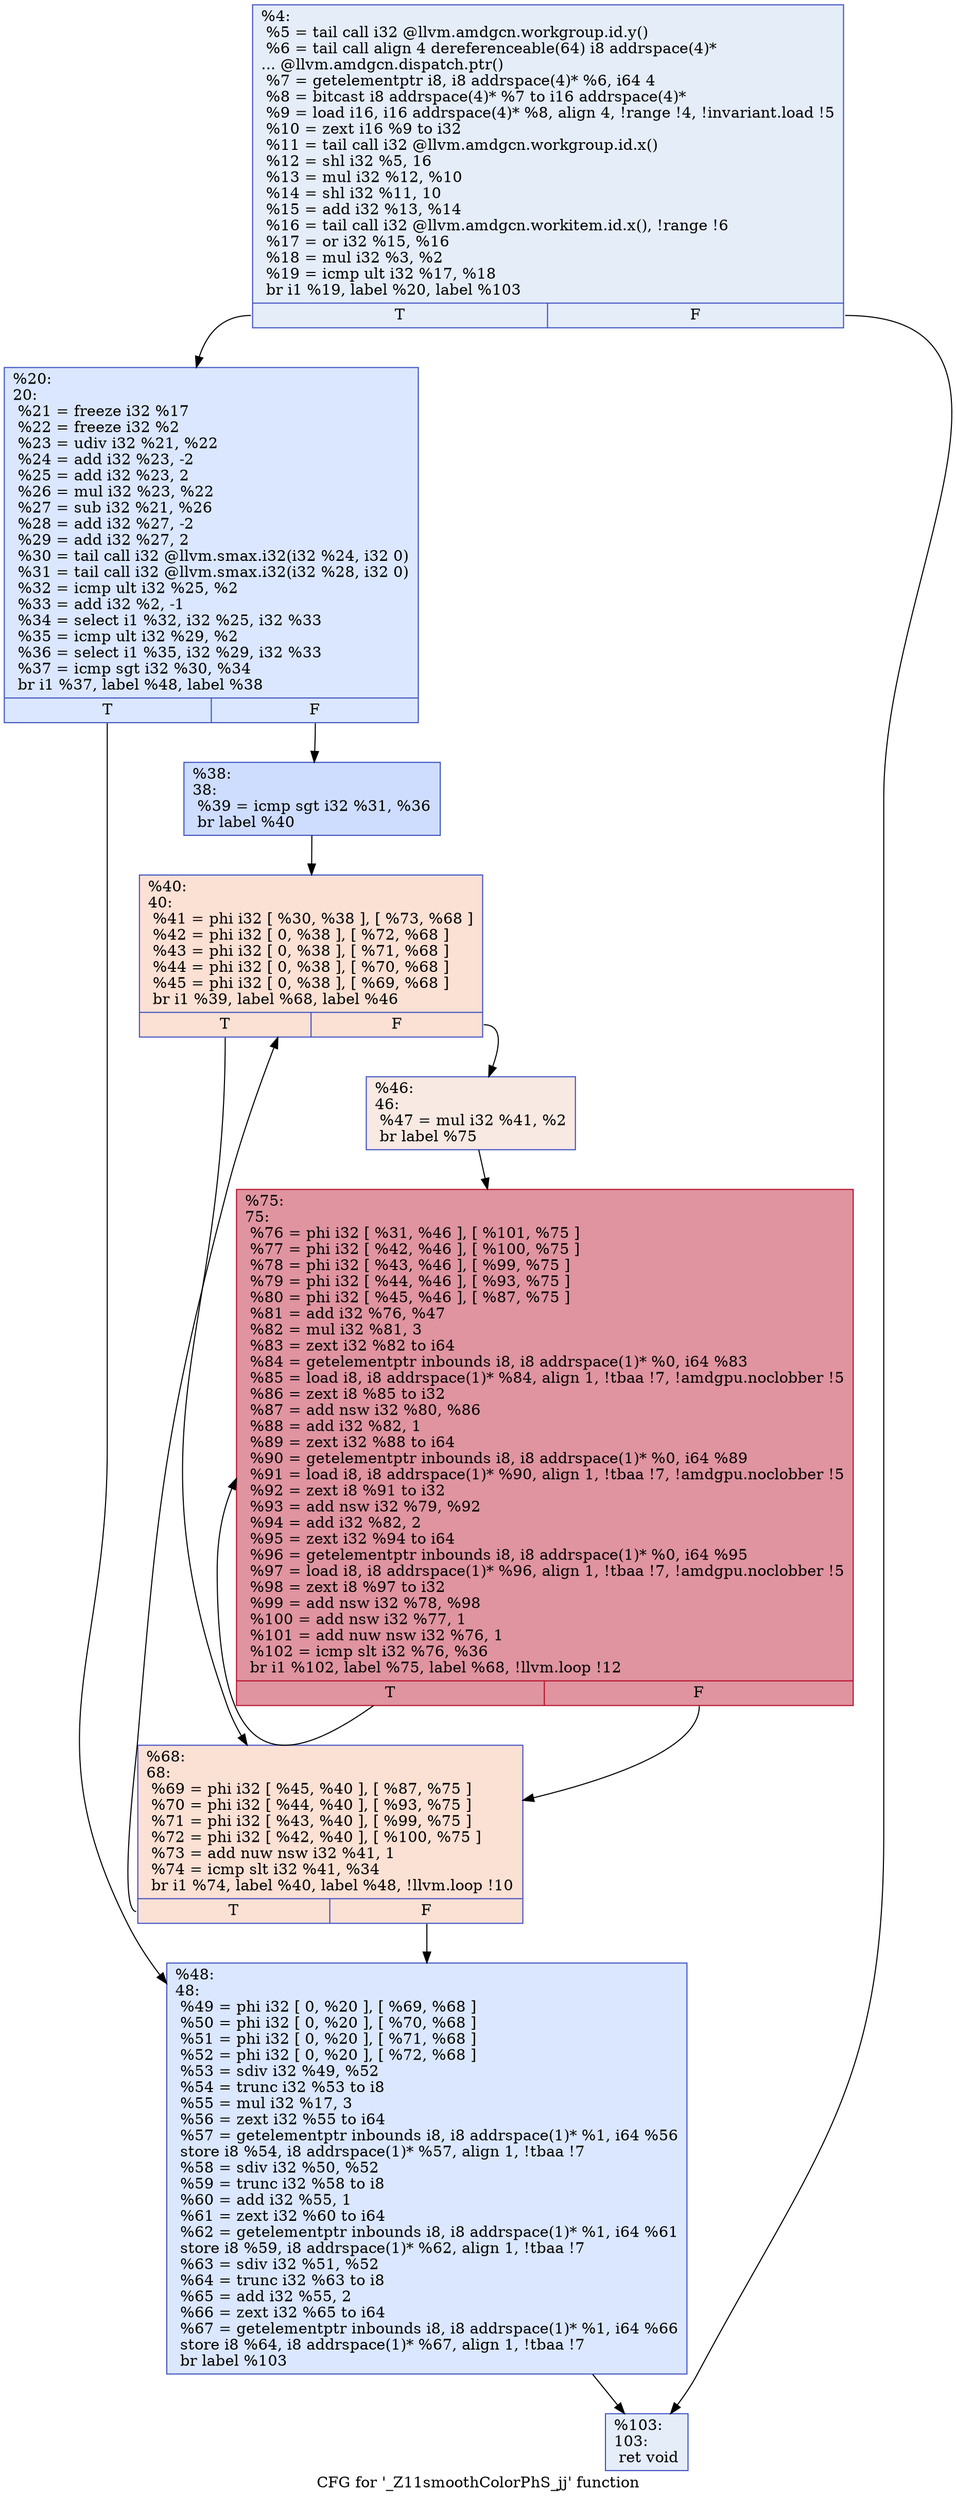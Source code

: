 digraph "CFG for '_Z11smoothColorPhS_jj' function" {
	label="CFG for '_Z11smoothColorPhS_jj' function";

	Node0x55baed0 [shape=record,color="#3d50c3ff", style=filled, fillcolor="#c5d6f270",label="{%4:\l  %5 = tail call i32 @llvm.amdgcn.workgroup.id.y()\l  %6 = tail call align 4 dereferenceable(64) i8 addrspace(4)*\l... @llvm.amdgcn.dispatch.ptr()\l  %7 = getelementptr i8, i8 addrspace(4)* %6, i64 4\l  %8 = bitcast i8 addrspace(4)* %7 to i16 addrspace(4)*\l  %9 = load i16, i16 addrspace(4)* %8, align 4, !range !4, !invariant.load !5\l  %10 = zext i16 %9 to i32\l  %11 = tail call i32 @llvm.amdgcn.workgroup.id.x()\l  %12 = shl i32 %5, 16\l  %13 = mul i32 %12, %10\l  %14 = shl i32 %11, 10\l  %15 = add i32 %13, %14\l  %16 = tail call i32 @llvm.amdgcn.workitem.id.x(), !range !6\l  %17 = or i32 %15, %16\l  %18 = mul i32 %3, %2\l  %19 = icmp ult i32 %17, %18\l  br i1 %19, label %20, label %103\l|{<s0>T|<s1>F}}"];
	Node0x55baed0:s0 -> Node0x55bd310;
	Node0x55baed0:s1 -> Node0x55bd3a0;
	Node0x55bd310 [shape=record,color="#3d50c3ff", style=filled, fillcolor="#abc8fd70",label="{%20:\l20:                                               \l  %21 = freeze i32 %17\l  %22 = freeze i32 %2\l  %23 = udiv i32 %21, %22\l  %24 = add i32 %23, -2\l  %25 = add i32 %23, 2\l  %26 = mul i32 %23, %22\l  %27 = sub i32 %21, %26\l  %28 = add i32 %27, -2\l  %29 = add i32 %27, 2\l  %30 = tail call i32 @llvm.smax.i32(i32 %24, i32 0)\l  %31 = tail call i32 @llvm.smax.i32(i32 %28, i32 0)\l  %32 = icmp ult i32 %25, %2\l  %33 = add i32 %2, -1\l  %34 = select i1 %32, i32 %25, i32 %33\l  %35 = icmp ult i32 %29, %2\l  %36 = select i1 %35, i32 %29, i32 %33\l  %37 = icmp sgt i32 %30, %34\l  br i1 %37, label %48, label %38\l|{<s0>T|<s1>F}}"];
	Node0x55bd310:s0 -> Node0x55bd170;
	Node0x55bd310:s1 -> Node0x55be2b0;
	Node0x55be2b0 [shape=record,color="#3d50c3ff", style=filled, fillcolor="#8fb1fe70",label="{%38:\l38:                                               \l  %39 = icmp sgt i32 %31, %36\l  br label %40\l}"];
	Node0x55be2b0 -> Node0x55be480;
	Node0x55be480 [shape=record,color="#3d50c3ff", style=filled, fillcolor="#f7b99e70",label="{%40:\l40:                                               \l  %41 = phi i32 [ %30, %38 ], [ %73, %68 ]\l  %42 = phi i32 [ 0, %38 ], [ %72, %68 ]\l  %43 = phi i32 [ 0, %38 ], [ %71, %68 ]\l  %44 = phi i32 [ 0, %38 ], [ %70, %68 ]\l  %45 = phi i32 [ 0, %38 ], [ %69, %68 ]\l  br i1 %39, label %68, label %46\l|{<s0>T|<s1>F}}"];
	Node0x55be480:s0 -> Node0x55be540;
	Node0x55be480:s1 -> Node0x55beb00;
	Node0x55beb00 [shape=record,color="#3d50c3ff", style=filled, fillcolor="#efcebd70",label="{%46:\l46:                                               \l  %47 = mul i32 %41, %2\l  br label %75\l}"];
	Node0x55beb00 -> Node0x55becd0;
	Node0x55bd170 [shape=record,color="#3d50c3ff", style=filled, fillcolor="#abc8fd70",label="{%48:\l48:                                               \l  %49 = phi i32 [ 0, %20 ], [ %69, %68 ]\l  %50 = phi i32 [ 0, %20 ], [ %70, %68 ]\l  %51 = phi i32 [ 0, %20 ], [ %71, %68 ]\l  %52 = phi i32 [ 0, %20 ], [ %72, %68 ]\l  %53 = sdiv i32 %49, %52\l  %54 = trunc i32 %53 to i8\l  %55 = mul i32 %17, 3\l  %56 = zext i32 %55 to i64\l  %57 = getelementptr inbounds i8, i8 addrspace(1)* %1, i64 %56\l  store i8 %54, i8 addrspace(1)* %57, align 1, !tbaa !7\l  %58 = sdiv i32 %50, %52\l  %59 = trunc i32 %58 to i8\l  %60 = add i32 %55, 1\l  %61 = zext i32 %60 to i64\l  %62 = getelementptr inbounds i8, i8 addrspace(1)* %1, i64 %61\l  store i8 %59, i8 addrspace(1)* %62, align 1, !tbaa !7\l  %63 = sdiv i32 %51, %52\l  %64 = trunc i32 %63 to i8\l  %65 = add i32 %55, 2\l  %66 = zext i32 %65 to i64\l  %67 = getelementptr inbounds i8, i8 addrspace(1)* %1, i64 %66\l  store i8 %64, i8 addrspace(1)* %67, align 1, !tbaa !7\l  br label %103\l}"];
	Node0x55bd170 -> Node0x55bd3a0;
	Node0x55be540 [shape=record,color="#3d50c3ff", style=filled, fillcolor="#f7b99e70",label="{%68:\l68:                                               \l  %69 = phi i32 [ %45, %40 ], [ %87, %75 ]\l  %70 = phi i32 [ %44, %40 ], [ %93, %75 ]\l  %71 = phi i32 [ %43, %40 ], [ %99, %75 ]\l  %72 = phi i32 [ %42, %40 ], [ %100, %75 ]\l  %73 = add nuw nsw i32 %41, 1\l  %74 = icmp slt i32 %41, %34\l  br i1 %74, label %40, label %48, !llvm.loop !10\l|{<s0>T|<s1>F}}"];
	Node0x55be540:s0 -> Node0x55be480;
	Node0x55be540:s1 -> Node0x55bd170;
	Node0x55becd0 [shape=record,color="#b70d28ff", style=filled, fillcolor="#b70d2870",label="{%75:\l75:                                               \l  %76 = phi i32 [ %31, %46 ], [ %101, %75 ]\l  %77 = phi i32 [ %42, %46 ], [ %100, %75 ]\l  %78 = phi i32 [ %43, %46 ], [ %99, %75 ]\l  %79 = phi i32 [ %44, %46 ], [ %93, %75 ]\l  %80 = phi i32 [ %45, %46 ], [ %87, %75 ]\l  %81 = add i32 %76, %47\l  %82 = mul i32 %81, 3\l  %83 = zext i32 %82 to i64\l  %84 = getelementptr inbounds i8, i8 addrspace(1)* %0, i64 %83\l  %85 = load i8, i8 addrspace(1)* %84, align 1, !tbaa !7, !amdgpu.noclobber !5\l  %86 = zext i8 %85 to i32\l  %87 = add nsw i32 %80, %86\l  %88 = add i32 %82, 1\l  %89 = zext i32 %88 to i64\l  %90 = getelementptr inbounds i8, i8 addrspace(1)* %0, i64 %89\l  %91 = load i8, i8 addrspace(1)* %90, align 1, !tbaa !7, !amdgpu.noclobber !5\l  %92 = zext i8 %91 to i32\l  %93 = add nsw i32 %79, %92\l  %94 = add i32 %82, 2\l  %95 = zext i32 %94 to i64\l  %96 = getelementptr inbounds i8, i8 addrspace(1)* %0, i64 %95\l  %97 = load i8, i8 addrspace(1)* %96, align 1, !tbaa !7, !amdgpu.noclobber !5\l  %98 = zext i8 %97 to i32\l  %99 = add nsw i32 %78, %98\l  %100 = add nsw i32 %77, 1\l  %101 = add nuw nsw i32 %76, 1\l  %102 = icmp slt i32 %76, %36\l  br i1 %102, label %75, label %68, !llvm.loop !12\l|{<s0>T|<s1>F}}"];
	Node0x55becd0:s0 -> Node0x55becd0;
	Node0x55becd0:s1 -> Node0x55be540;
	Node0x55bd3a0 [shape=record,color="#3d50c3ff", style=filled, fillcolor="#c5d6f270",label="{%103:\l103:                                              \l  ret void\l}"];
}
